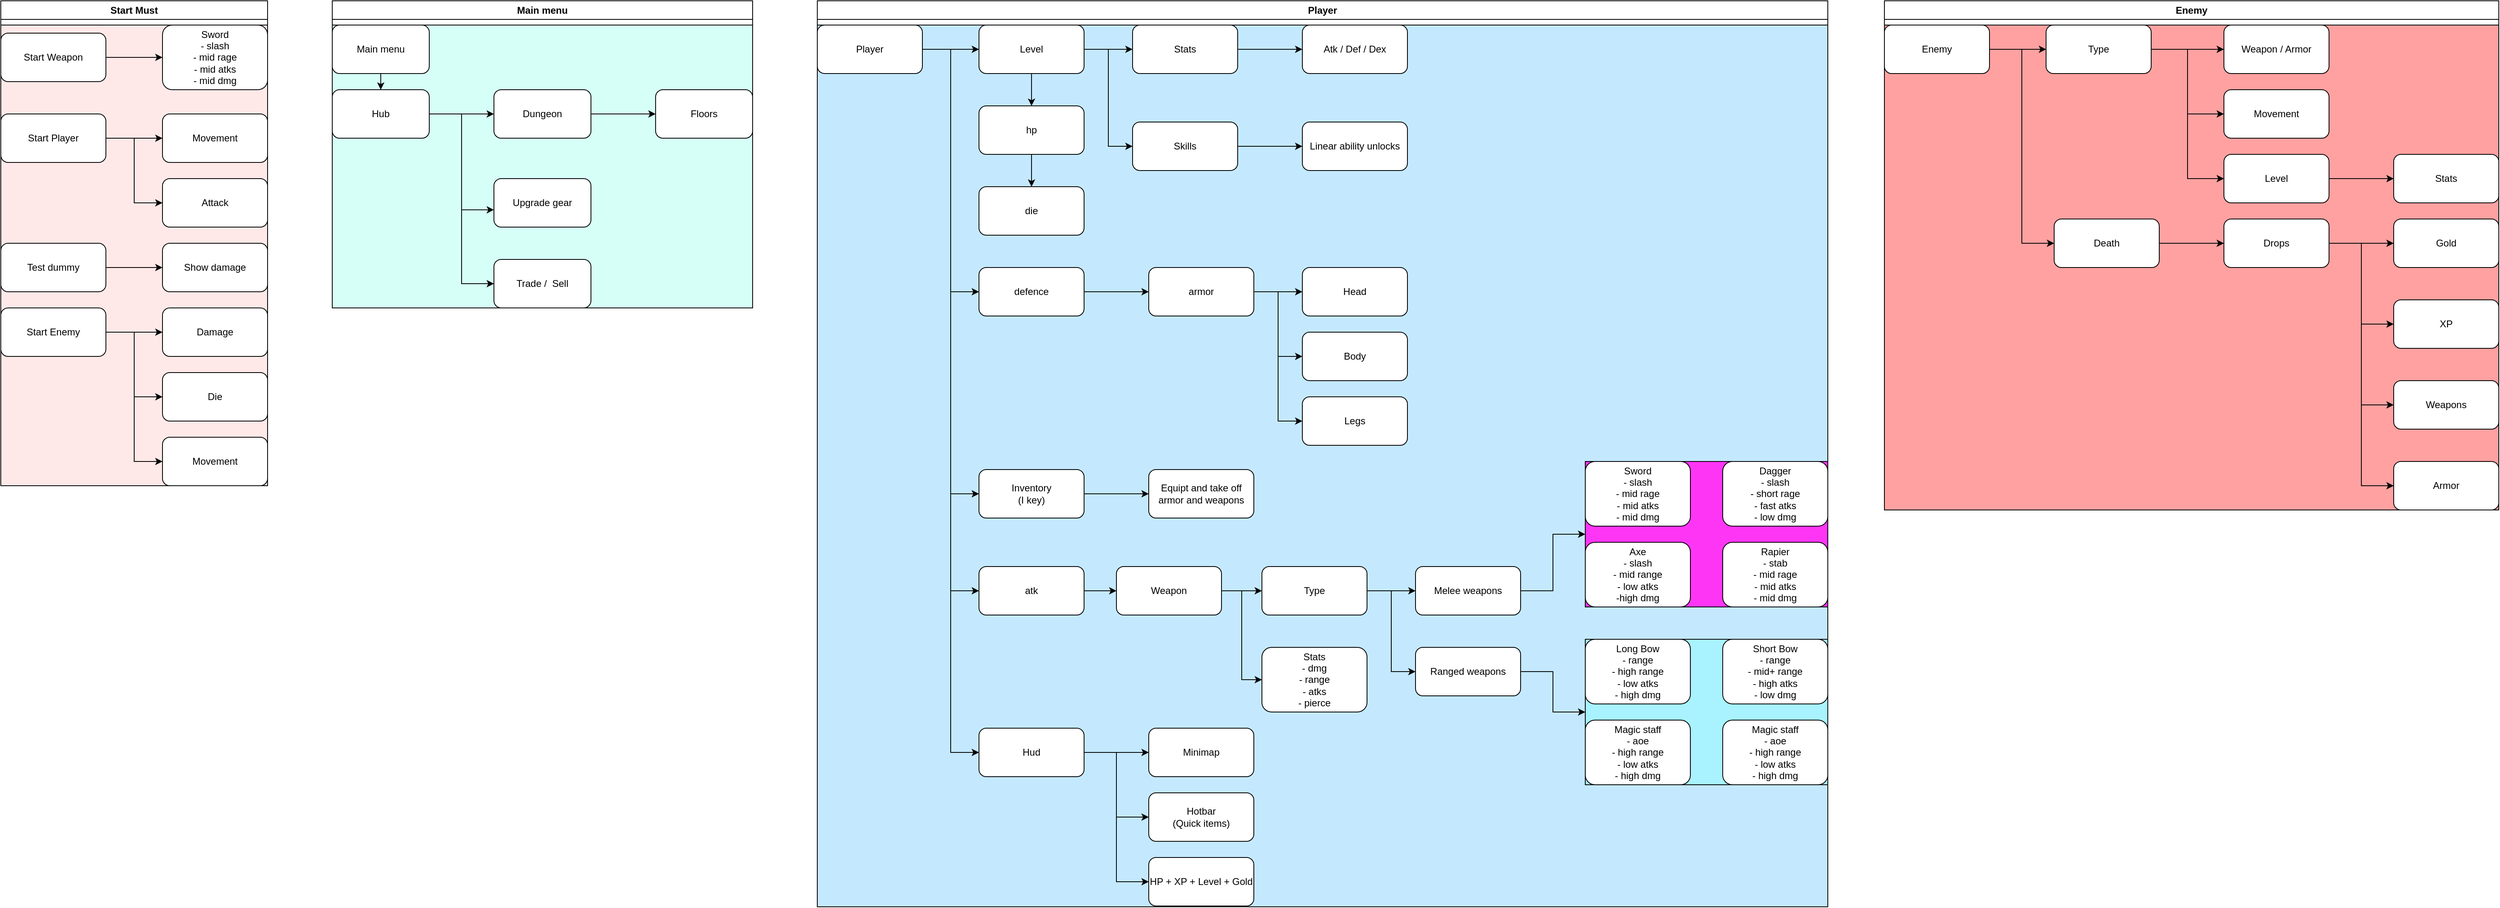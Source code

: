 <mxfile version="21.6.8" type="device">
  <diagram name="Page-1" id="mqtEi6wbtd7gNWTVLWyt">
    <mxGraphModel dx="4095" dy="1740" grid="1" gridSize="10" guides="1" tooltips="1" connect="1" arrows="1" fold="1" page="1" pageScale="1" pageWidth="827" pageHeight="1169" math="0" shadow="0">
      <root>
        <mxCell id="0" />
        <mxCell id="1" parent="0" />
        <mxCell id="Jrv9yYUr9FENAy5u5AD0-74" value="Start Must" style="swimlane;whiteSpace=wrap;html=1;" vertex="1" parent="1">
          <mxGeometry x="-810" width="330" height="600" as="geometry">
            <mxRectangle x="-580" y="250" width="100" height="30" as="alternateBounds" />
          </mxGeometry>
        </mxCell>
        <mxCell id="Jrv9yYUr9FENAy5u5AD0-71" value="" style="group" vertex="1" connectable="0" parent="Jrv9yYUr9FENAy5u5AD0-74">
          <mxGeometry y="30" width="330" height="570" as="geometry" />
        </mxCell>
        <mxCell id="Jrv9yYUr9FENAy5u5AD0-68" value="" style="rounded=0;whiteSpace=wrap;html=1;fillColor=#FFE9E8;" vertex="1" parent="Jrv9yYUr9FENAy5u5AD0-71">
          <mxGeometry width="330" height="570" as="geometry" />
        </mxCell>
        <mxCell id="Jrv9yYUr9FENAy5u5AD0-48" value="Start Weapon" style="rounded=1;whiteSpace=wrap;html=1;" vertex="1" parent="Jrv9yYUr9FENAy5u5AD0-71">
          <mxGeometry y="10" width="130" height="60" as="geometry" />
        </mxCell>
        <mxCell id="Jrv9yYUr9FENAy5u5AD0-51" value="Sword&lt;br&gt;- slash&lt;br&gt;- mid rage&lt;br&gt;- mid atks&lt;br&gt;- mid dmg" style="rounded=1;whiteSpace=wrap;html=1;" vertex="1" parent="Jrv9yYUr9FENAy5u5AD0-71">
          <mxGeometry x="200" width="130" height="80" as="geometry" />
        </mxCell>
        <mxCell id="Jrv9yYUr9FENAy5u5AD0-52" style="edgeStyle=orthogonalEdgeStyle;rounded=0;orthogonalLoop=1;jettySize=auto;html=1;entryX=0;entryY=0.5;entryDx=0;entryDy=0;" edge="1" parent="Jrv9yYUr9FENAy5u5AD0-71" source="Jrv9yYUr9FENAy5u5AD0-48" target="Jrv9yYUr9FENAy5u5AD0-51">
          <mxGeometry relative="1" as="geometry" />
        </mxCell>
        <mxCell id="Jrv9yYUr9FENAy5u5AD0-53" value="Start Player" style="rounded=1;whiteSpace=wrap;html=1;" vertex="1" parent="Jrv9yYUr9FENAy5u5AD0-71">
          <mxGeometry y="110" width="130" height="60" as="geometry" />
        </mxCell>
        <mxCell id="Jrv9yYUr9FENAy5u5AD0-54" value="Movement" style="rounded=1;whiteSpace=wrap;html=1;" vertex="1" parent="Jrv9yYUr9FENAy5u5AD0-71">
          <mxGeometry x="200" y="110" width="130" height="60" as="geometry" />
        </mxCell>
        <mxCell id="Jrv9yYUr9FENAy5u5AD0-55" value="" style="edgeStyle=orthogonalEdgeStyle;rounded=0;orthogonalLoop=1;jettySize=auto;html=1;" edge="1" parent="Jrv9yYUr9FENAy5u5AD0-71" source="Jrv9yYUr9FENAy5u5AD0-53" target="Jrv9yYUr9FENAy5u5AD0-54">
          <mxGeometry relative="1" as="geometry" />
        </mxCell>
        <mxCell id="Jrv9yYUr9FENAy5u5AD0-56" value="Attack" style="rounded=1;whiteSpace=wrap;html=1;" vertex="1" parent="Jrv9yYUr9FENAy5u5AD0-71">
          <mxGeometry x="200" y="190" width="130" height="60" as="geometry" />
        </mxCell>
        <mxCell id="Jrv9yYUr9FENAy5u5AD0-57" style="edgeStyle=orthogonalEdgeStyle;rounded=0;orthogonalLoop=1;jettySize=auto;html=1;entryX=0;entryY=0.5;entryDx=0;entryDy=0;" edge="1" parent="Jrv9yYUr9FENAy5u5AD0-71" source="Jrv9yYUr9FENAy5u5AD0-53" target="Jrv9yYUr9FENAy5u5AD0-56">
          <mxGeometry relative="1" as="geometry" />
        </mxCell>
        <mxCell id="Jrv9yYUr9FENAy5u5AD0-44" value="Test dummy" style="rounded=1;whiteSpace=wrap;html=1;" vertex="1" parent="Jrv9yYUr9FENAy5u5AD0-71">
          <mxGeometry y="270" width="130" height="60" as="geometry" />
        </mxCell>
        <mxCell id="Jrv9yYUr9FENAy5u5AD0-45" value="Show damage" style="rounded=1;whiteSpace=wrap;html=1;" vertex="1" parent="Jrv9yYUr9FENAy5u5AD0-71">
          <mxGeometry x="200" y="270" width="130" height="60" as="geometry" />
        </mxCell>
        <mxCell id="Jrv9yYUr9FENAy5u5AD0-46" value="" style="edgeStyle=orthogonalEdgeStyle;rounded=0;orthogonalLoop=1;jettySize=auto;html=1;" edge="1" parent="Jrv9yYUr9FENAy5u5AD0-71" source="Jrv9yYUr9FENAy5u5AD0-44" target="Jrv9yYUr9FENAy5u5AD0-45">
          <mxGeometry relative="1" as="geometry" />
        </mxCell>
        <mxCell id="Jrv9yYUr9FENAy5u5AD0-58" value="Start Enemy" style="rounded=1;whiteSpace=wrap;html=1;" vertex="1" parent="Jrv9yYUr9FENAy5u5AD0-71">
          <mxGeometry y="350" width="130" height="60" as="geometry" />
        </mxCell>
        <mxCell id="Jrv9yYUr9FENAy5u5AD0-59" value="Damage" style="rounded=1;whiteSpace=wrap;html=1;" vertex="1" parent="Jrv9yYUr9FENAy5u5AD0-71">
          <mxGeometry x="200" y="350" width="130" height="60" as="geometry" />
        </mxCell>
        <mxCell id="Jrv9yYUr9FENAy5u5AD0-60" value="" style="edgeStyle=orthogonalEdgeStyle;rounded=0;orthogonalLoop=1;jettySize=auto;html=1;" edge="1" parent="Jrv9yYUr9FENAy5u5AD0-71" source="Jrv9yYUr9FENAy5u5AD0-58" target="Jrv9yYUr9FENAy5u5AD0-59">
          <mxGeometry relative="1" as="geometry" />
        </mxCell>
        <mxCell id="Jrv9yYUr9FENAy5u5AD0-61" value="Die" style="rounded=1;whiteSpace=wrap;html=1;" vertex="1" parent="Jrv9yYUr9FENAy5u5AD0-71">
          <mxGeometry x="200" y="430" width="130" height="60" as="geometry" />
        </mxCell>
        <mxCell id="Jrv9yYUr9FENAy5u5AD0-63" style="edgeStyle=orthogonalEdgeStyle;rounded=0;orthogonalLoop=1;jettySize=auto;html=1;entryX=0;entryY=0.5;entryDx=0;entryDy=0;" edge="1" parent="Jrv9yYUr9FENAy5u5AD0-71" source="Jrv9yYUr9FENAy5u5AD0-58" target="Jrv9yYUr9FENAy5u5AD0-61">
          <mxGeometry relative="1" as="geometry" />
        </mxCell>
        <mxCell id="Jrv9yYUr9FENAy5u5AD0-62" value="Movement" style="rounded=1;whiteSpace=wrap;html=1;" vertex="1" parent="Jrv9yYUr9FENAy5u5AD0-71">
          <mxGeometry x="200" y="510" width="130" height="60" as="geometry" />
        </mxCell>
        <mxCell id="Jrv9yYUr9FENAy5u5AD0-64" style="edgeStyle=orthogonalEdgeStyle;rounded=0;orthogonalLoop=1;jettySize=auto;html=1;entryX=0;entryY=0.5;entryDx=0;entryDy=0;" edge="1" parent="Jrv9yYUr9FENAy5u5AD0-71" source="Jrv9yYUr9FENAy5u5AD0-58" target="Jrv9yYUr9FENAy5u5AD0-62">
          <mxGeometry relative="1" as="geometry" />
        </mxCell>
        <mxCell id="Jrv9yYUr9FENAy5u5AD0-88" value="Main menu" style="swimlane;whiteSpace=wrap;html=1;" vertex="1" parent="1">
          <mxGeometry x="-400" width="520" height="380" as="geometry" />
        </mxCell>
        <mxCell id="Rbtv3UpTWCVs-RguMWbC-48" value="" style="group;fillColor=#C2F9FF;" parent="Jrv9yYUr9FENAy5u5AD0-88" vertex="1" connectable="0">
          <mxGeometry y="30" width="520" height="350" as="geometry" />
        </mxCell>
        <mxCell id="Jrv9yYUr9FENAy5u5AD0-87" value="" style="rounded=0;whiteSpace=wrap;html=1;fillColor=#D6FFF8;" vertex="1" parent="Rbtv3UpTWCVs-RguMWbC-48">
          <mxGeometry width="520" height="350" as="geometry" />
        </mxCell>
        <mxCell id="nUmG_qE6p_w9QVzI2zMw-5" value="Main menu" style="rounded=1;whiteSpace=wrap;html=1;" parent="Rbtv3UpTWCVs-RguMWbC-48" vertex="1">
          <mxGeometry width="120" height="60" as="geometry" />
        </mxCell>
        <mxCell id="UVIBPFIH5ZQVEdflW_nX-1" value="Hub" style="rounded=1;whiteSpace=wrap;html=1;" parent="Rbtv3UpTWCVs-RguMWbC-48" vertex="1">
          <mxGeometry y="80" width="120" height="60" as="geometry" />
        </mxCell>
        <mxCell id="UVIBPFIH5ZQVEdflW_nX-2" value="" style="edgeStyle=orthogonalEdgeStyle;rounded=0;orthogonalLoop=1;jettySize=auto;html=1;" parent="Rbtv3UpTWCVs-RguMWbC-48" source="nUmG_qE6p_w9QVzI2zMw-5" target="UVIBPFIH5ZQVEdflW_nX-1" edge="1">
          <mxGeometry relative="1" as="geometry" />
        </mxCell>
        <mxCell id="UVIBPFIH5ZQVEdflW_nX-3" value="Dungeon" style="rounded=1;whiteSpace=wrap;html=1;" parent="Rbtv3UpTWCVs-RguMWbC-48" vertex="1">
          <mxGeometry x="200" y="80" width="120" height="60" as="geometry" />
        </mxCell>
        <mxCell id="UVIBPFIH5ZQVEdflW_nX-4" value="" style="edgeStyle=orthogonalEdgeStyle;rounded=0;orthogonalLoop=1;jettySize=auto;html=1;" parent="Rbtv3UpTWCVs-RguMWbC-48" source="UVIBPFIH5ZQVEdflW_nX-1" target="UVIBPFIH5ZQVEdflW_nX-3" edge="1">
          <mxGeometry relative="1" as="geometry" />
        </mxCell>
        <mxCell id="UVIBPFIH5ZQVEdflW_nX-5" value="Floors" style="rounded=1;whiteSpace=wrap;html=1;" parent="Rbtv3UpTWCVs-RguMWbC-48" vertex="1">
          <mxGeometry x="400" y="80" width="120" height="60" as="geometry" />
        </mxCell>
        <mxCell id="UVIBPFIH5ZQVEdflW_nX-6" value="" style="edgeStyle=orthogonalEdgeStyle;rounded=0;orthogonalLoop=1;jettySize=auto;html=1;" parent="Rbtv3UpTWCVs-RguMWbC-48" source="UVIBPFIH5ZQVEdflW_nX-3" target="UVIBPFIH5ZQVEdflW_nX-5" edge="1">
          <mxGeometry relative="1" as="geometry" />
        </mxCell>
        <mxCell id="UVIBPFIH5ZQVEdflW_nX-7" value="Upgrade gear" style="rounded=1;whiteSpace=wrap;html=1;" parent="Rbtv3UpTWCVs-RguMWbC-48" vertex="1">
          <mxGeometry x="200" y="190" width="120" height="60" as="geometry" />
        </mxCell>
        <mxCell id="UVIBPFIH5ZQVEdflW_nX-8" style="edgeStyle=orthogonalEdgeStyle;rounded=0;orthogonalLoop=1;jettySize=auto;html=1;entryX=0;entryY=0.643;entryDx=0;entryDy=0;entryPerimeter=0;" parent="Rbtv3UpTWCVs-RguMWbC-48" source="UVIBPFIH5ZQVEdflW_nX-1" target="UVIBPFIH5ZQVEdflW_nX-7" edge="1">
          <mxGeometry relative="1" as="geometry" />
        </mxCell>
        <mxCell id="UVIBPFIH5ZQVEdflW_nX-9" value="Trade /&amp;nbsp; Sell" style="rounded=1;whiteSpace=wrap;html=1;" parent="Rbtv3UpTWCVs-RguMWbC-48" vertex="1">
          <mxGeometry x="200" y="290" width="120" height="60" as="geometry" />
        </mxCell>
        <mxCell id="UVIBPFIH5ZQVEdflW_nX-10" style="edgeStyle=orthogonalEdgeStyle;rounded=0;orthogonalLoop=1;jettySize=auto;html=1;entryX=0;entryY=0.5;entryDx=0;entryDy=0;" parent="Rbtv3UpTWCVs-RguMWbC-48" source="UVIBPFIH5ZQVEdflW_nX-1" target="UVIBPFIH5ZQVEdflW_nX-9" edge="1">
          <mxGeometry relative="1" as="geometry" />
        </mxCell>
        <mxCell id="Jrv9yYUr9FENAy5u5AD0-89" value="Player" style="swimlane;whiteSpace=wrap;html=1;" vertex="1" parent="1">
          <mxGeometry x="200" width="1250" height="1120" as="geometry" />
        </mxCell>
        <mxCell id="Jrv9yYUr9FENAy5u5AD0-117" value="" style="rounded=0;whiteSpace=wrap;html=1;fillColor=#C4E9FF;" vertex="1" parent="Jrv9yYUr9FENAy5u5AD0-89">
          <mxGeometry y="30" width="1250" height="1091" as="geometry" />
        </mxCell>
        <mxCell id="UVIBPFIH5ZQVEdflW_nX-11" value="Player" style="rounded=1;whiteSpace=wrap;html=1;" parent="Jrv9yYUr9FENAy5u5AD0-89" vertex="1">
          <mxGeometry y="30" width="130" height="60" as="geometry" />
        </mxCell>
        <mxCell id="UVIBPFIH5ZQVEdflW_nX-12" value="Weapon" style="rounded=1;whiteSpace=wrap;html=1;" parent="Jrv9yYUr9FENAy5u5AD0-89" vertex="1">
          <mxGeometry x="370" y="700" width="130" height="60" as="geometry" />
        </mxCell>
        <mxCell id="UVIBPFIH5ZQVEdflW_nX-13" value="Type" style="rounded=1;whiteSpace=wrap;html=1;" parent="Jrv9yYUr9FENAy5u5AD0-89" vertex="1">
          <mxGeometry x="550" y="700" width="130" height="60" as="geometry" />
        </mxCell>
        <mxCell id="Jrv9yYUr9FENAy5u5AD0-109" style="edgeStyle=orthogonalEdgeStyle;rounded=0;orthogonalLoop=1;jettySize=auto;html=1;entryX=0;entryY=0.5;entryDx=0;entryDy=0;" edge="1" parent="Jrv9yYUr9FENAy5u5AD0-89" source="UVIBPFIH5ZQVEdflW_nX-12" target="UVIBPFIH5ZQVEdflW_nX-13">
          <mxGeometry relative="1" as="geometry" />
        </mxCell>
        <mxCell id="UVIBPFIH5ZQVEdflW_nX-25" value="Level" style="rounded=1;whiteSpace=wrap;html=1;" parent="Jrv9yYUr9FENAy5u5AD0-89" vertex="1">
          <mxGeometry x="200" y="30" width="130" height="60" as="geometry" />
        </mxCell>
        <mxCell id="UVIBPFIH5ZQVEdflW_nX-26" style="edgeStyle=orthogonalEdgeStyle;rounded=0;orthogonalLoop=1;jettySize=auto;html=1;entryX=0;entryY=0.5;entryDx=0;entryDy=0;" parent="Jrv9yYUr9FENAy5u5AD0-89" source="UVIBPFIH5ZQVEdflW_nX-11" target="UVIBPFIH5ZQVEdflW_nX-25" edge="1">
          <mxGeometry relative="1" as="geometry" />
        </mxCell>
        <mxCell id="UVIBPFIH5ZQVEdflW_nX-27" value="Stats" style="rounded=1;whiteSpace=wrap;html=1;" parent="Jrv9yYUr9FENAy5u5AD0-89" vertex="1">
          <mxGeometry x="390" y="30" width="130" height="60" as="geometry" />
        </mxCell>
        <mxCell id="UVIBPFIH5ZQVEdflW_nX-28" style="edgeStyle=orthogonalEdgeStyle;rounded=0;orthogonalLoop=1;jettySize=auto;html=1;entryX=0;entryY=0.5;entryDx=0;entryDy=0;" parent="Jrv9yYUr9FENAy5u5AD0-89" source="UVIBPFIH5ZQVEdflW_nX-25" target="UVIBPFIH5ZQVEdflW_nX-27" edge="1">
          <mxGeometry relative="1" as="geometry" />
        </mxCell>
        <mxCell id="UVIBPFIH5ZQVEdflW_nX-29" value="Skills" style="rounded=1;whiteSpace=wrap;html=1;" parent="Jrv9yYUr9FENAy5u5AD0-89" vertex="1">
          <mxGeometry x="390" y="150" width="130" height="60" as="geometry" />
        </mxCell>
        <mxCell id="UVIBPFIH5ZQVEdflW_nX-30" style="edgeStyle=orthogonalEdgeStyle;rounded=0;orthogonalLoop=1;jettySize=auto;html=1;entryX=0;entryY=0.5;entryDx=0;entryDy=0;" parent="Jrv9yYUr9FENAy5u5AD0-89" source="UVIBPFIH5ZQVEdflW_nX-25" target="UVIBPFIH5ZQVEdflW_nX-29" edge="1">
          <mxGeometry relative="1" as="geometry" />
        </mxCell>
        <mxCell id="UVIBPFIH5ZQVEdflW_nX-31" value="Atk / Def / Dex" style="rounded=1;whiteSpace=wrap;html=1;" parent="Jrv9yYUr9FENAy5u5AD0-89" vertex="1">
          <mxGeometry x="600" y="30" width="130" height="60" as="geometry" />
        </mxCell>
        <mxCell id="UVIBPFIH5ZQVEdflW_nX-32" value="" style="edgeStyle=orthogonalEdgeStyle;rounded=0;orthogonalLoop=1;jettySize=auto;html=1;" parent="Jrv9yYUr9FENAy5u5AD0-89" source="UVIBPFIH5ZQVEdflW_nX-27" target="UVIBPFIH5ZQVEdflW_nX-31" edge="1">
          <mxGeometry relative="1" as="geometry" />
        </mxCell>
        <mxCell id="Rbtv3UpTWCVs-RguMWbC-2" value="Linear ability unlocks" style="rounded=1;whiteSpace=wrap;html=1;" parent="Jrv9yYUr9FENAy5u5AD0-89" vertex="1">
          <mxGeometry x="600" y="150" width="130" height="60" as="geometry" />
        </mxCell>
        <mxCell id="Rbtv3UpTWCVs-RguMWbC-3" value="" style="edgeStyle=orthogonalEdgeStyle;rounded=0;orthogonalLoop=1;jettySize=auto;html=1;" parent="Jrv9yYUr9FENAy5u5AD0-89" source="UVIBPFIH5ZQVEdflW_nX-29" target="Rbtv3UpTWCVs-RguMWbC-2" edge="1">
          <mxGeometry relative="1" as="geometry" />
        </mxCell>
        <mxCell id="Rbtv3UpTWCVs-RguMWbC-5" value="Stats&lt;br&gt;- dmg&lt;br&gt;- range&lt;br&gt;- atks&lt;br&gt;- pierce" style="rounded=1;whiteSpace=wrap;html=1;" parent="Jrv9yYUr9FENAy5u5AD0-89" vertex="1">
          <mxGeometry x="550" y="800" width="130" height="80" as="geometry" />
        </mxCell>
        <mxCell id="Jrv9yYUr9FENAy5u5AD0-110" style="edgeStyle=orthogonalEdgeStyle;rounded=0;orthogonalLoop=1;jettySize=auto;html=1;entryX=0;entryY=0.5;entryDx=0;entryDy=0;" edge="1" parent="Jrv9yYUr9FENAy5u5AD0-89" source="UVIBPFIH5ZQVEdflW_nX-12" target="Rbtv3UpTWCVs-RguMWbC-5">
          <mxGeometry relative="1" as="geometry" />
        </mxCell>
        <mxCell id="Jrv9yYUr9FENAy5u5AD0-111" style="edgeStyle=orthogonalEdgeStyle;rounded=0;orthogonalLoop=1;jettySize=auto;html=1;entryX=0;entryY=0.5;entryDx=0;entryDy=0;" edge="1" parent="Jrv9yYUr9FENAy5u5AD0-89" source="Rbtv3UpTWCVs-RguMWbC-10" target="UVIBPFIH5ZQVEdflW_nX-12">
          <mxGeometry relative="1" as="geometry" />
        </mxCell>
        <mxCell id="Rbtv3UpTWCVs-RguMWbC-10" value="atk" style="rounded=1;whiteSpace=wrap;html=1;" parent="Jrv9yYUr9FENAy5u5AD0-89" vertex="1">
          <mxGeometry x="200" y="700" width="130" height="60" as="geometry" />
        </mxCell>
        <mxCell id="Rbtv3UpTWCVs-RguMWbC-13" value="hp" style="rounded=1;whiteSpace=wrap;html=1;" parent="Jrv9yYUr9FENAy5u5AD0-89" vertex="1">
          <mxGeometry x="200" y="130" width="130" height="60" as="geometry" />
        </mxCell>
        <mxCell id="Rbtv3UpTWCVs-RguMWbC-16" style="edgeStyle=orthogonalEdgeStyle;rounded=0;orthogonalLoop=1;jettySize=auto;html=1;entryX=0.5;entryY=0;entryDx=0;entryDy=0;" parent="Jrv9yYUr9FENAy5u5AD0-89" source="UVIBPFIH5ZQVEdflW_nX-25" target="Rbtv3UpTWCVs-RguMWbC-13" edge="1">
          <mxGeometry relative="1" as="geometry" />
        </mxCell>
        <mxCell id="Rbtv3UpTWCVs-RguMWbC-14" value="die" style="rounded=1;whiteSpace=wrap;html=1;" parent="Jrv9yYUr9FENAy5u5AD0-89" vertex="1">
          <mxGeometry x="200" y="230" width="130" height="60" as="geometry" />
        </mxCell>
        <mxCell id="Rbtv3UpTWCVs-RguMWbC-15" value="" style="edgeStyle=orthogonalEdgeStyle;rounded=0;orthogonalLoop=1;jettySize=auto;html=1;" parent="Jrv9yYUr9FENAy5u5AD0-89" source="Rbtv3UpTWCVs-RguMWbC-13" target="Rbtv3UpTWCVs-RguMWbC-14" edge="1">
          <mxGeometry relative="1" as="geometry" />
        </mxCell>
        <mxCell id="Rbtv3UpTWCVs-RguMWbC-27" value="defence" style="rounded=1;whiteSpace=wrap;html=1;" parent="Jrv9yYUr9FENAy5u5AD0-89" vertex="1">
          <mxGeometry x="200" y="330" width="130" height="60" as="geometry" />
        </mxCell>
        <mxCell id="Rbtv3UpTWCVs-RguMWbC-32" value="armor" style="rounded=1;whiteSpace=wrap;html=1;" parent="Jrv9yYUr9FENAy5u5AD0-89" vertex="1">
          <mxGeometry x="410" y="330" width="130" height="60" as="geometry" />
        </mxCell>
        <mxCell id="Rbtv3UpTWCVs-RguMWbC-33" value="" style="edgeStyle=orthogonalEdgeStyle;rounded=0;orthogonalLoop=1;jettySize=auto;html=1;" parent="Jrv9yYUr9FENAy5u5AD0-89" source="Rbtv3UpTWCVs-RguMWbC-27" target="Rbtv3UpTWCVs-RguMWbC-32" edge="1">
          <mxGeometry relative="1" as="geometry" />
        </mxCell>
        <mxCell id="Rbtv3UpTWCVs-RguMWbC-34" value="Head" style="rounded=1;whiteSpace=wrap;html=1;" parent="Jrv9yYUr9FENAy5u5AD0-89" vertex="1">
          <mxGeometry x="600" y="330" width="130" height="60" as="geometry" />
        </mxCell>
        <mxCell id="Rbtv3UpTWCVs-RguMWbC-43" style="edgeStyle=orthogonalEdgeStyle;rounded=0;orthogonalLoop=1;jettySize=auto;html=1;entryX=0;entryY=0.5;entryDx=0;entryDy=0;" parent="Jrv9yYUr9FENAy5u5AD0-89" source="Rbtv3UpTWCVs-RguMWbC-32" target="Rbtv3UpTWCVs-RguMWbC-34" edge="1">
          <mxGeometry relative="1" as="geometry" />
        </mxCell>
        <mxCell id="Rbtv3UpTWCVs-RguMWbC-37" value="Legs" style="rounded=1;whiteSpace=wrap;html=1;" parent="Jrv9yYUr9FENAy5u5AD0-89" vertex="1">
          <mxGeometry x="600" y="490" width="130" height="60" as="geometry" />
        </mxCell>
        <mxCell id="Rbtv3UpTWCVs-RguMWbC-45" style="edgeStyle=orthogonalEdgeStyle;rounded=0;orthogonalLoop=1;jettySize=auto;html=1;entryX=0;entryY=0.5;entryDx=0;entryDy=0;" parent="Jrv9yYUr9FENAy5u5AD0-89" source="Rbtv3UpTWCVs-RguMWbC-32" target="Rbtv3UpTWCVs-RguMWbC-37" edge="1">
          <mxGeometry relative="1" as="geometry" />
        </mxCell>
        <mxCell id="Rbtv3UpTWCVs-RguMWbC-36" value="Body" style="rounded=1;whiteSpace=wrap;html=1;" parent="Jrv9yYUr9FENAy5u5AD0-89" vertex="1">
          <mxGeometry x="600" y="410" width="130" height="60" as="geometry" />
        </mxCell>
        <mxCell id="Rbtv3UpTWCVs-RguMWbC-44" style="edgeStyle=orthogonalEdgeStyle;rounded=0;orthogonalLoop=1;jettySize=auto;html=1;entryX=0;entryY=0.5;entryDx=0;entryDy=0;" parent="Jrv9yYUr9FENAy5u5AD0-89" source="Rbtv3UpTWCVs-RguMWbC-32" target="Rbtv3UpTWCVs-RguMWbC-36" edge="1">
          <mxGeometry relative="1" as="geometry" />
        </mxCell>
        <mxCell id="Rbtv3UpTWCVs-RguMWbC-58" style="edgeStyle=orthogonalEdgeStyle;rounded=0;orthogonalLoop=1;jettySize=auto;html=1;exitX=0.5;exitY=1;exitDx=0;exitDy=0;" parent="Jrv9yYUr9FENAy5u5AD0-89" source="Rbtv3UpTWCVs-RguMWbC-32" target="Rbtv3UpTWCVs-RguMWbC-32" edge="1">
          <mxGeometry relative="1" as="geometry" />
        </mxCell>
        <mxCell id="Jrv9yYUr9FENAy5u5AD0-2" value="Melee weapons" style="rounded=1;whiteSpace=wrap;html=1;" vertex="1" parent="Jrv9yYUr9FENAy5u5AD0-89">
          <mxGeometry x="740" y="700" width="130" height="60" as="geometry" />
        </mxCell>
        <mxCell id="Jrv9yYUr9FENAy5u5AD0-115" style="edgeStyle=orthogonalEdgeStyle;rounded=0;orthogonalLoop=1;jettySize=auto;html=1;entryX=0;entryY=0.5;entryDx=0;entryDy=0;" edge="1" parent="Jrv9yYUr9FENAy5u5AD0-89" source="UVIBPFIH5ZQVEdflW_nX-11" target="Rbtv3UpTWCVs-RguMWbC-10">
          <mxGeometry relative="1" as="geometry" />
        </mxCell>
        <mxCell id="Jrv9yYUr9FENAy5u5AD0-3" value="" style="edgeStyle=orthogonalEdgeStyle;rounded=0;orthogonalLoop=1;jettySize=auto;html=1;" edge="1" parent="Jrv9yYUr9FENAy5u5AD0-89" source="UVIBPFIH5ZQVEdflW_nX-13" target="Jrv9yYUr9FENAy5u5AD0-2">
          <mxGeometry relative="1" as="geometry" />
        </mxCell>
        <mxCell id="Jrv9yYUr9FENAy5u5AD0-4" value="Ranged weapons" style="rounded=1;whiteSpace=wrap;html=1;" vertex="1" parent="Jrv9yYUr9FENAy5u5AD0-89">
          <mxGeometry x="740" y="800" width="130" height="60" as="geometry" />
        </mxCell>
        <mxCell id="Jrv9yYUr9FENAy5u5AD0-5" style="edgeStyle=orthogonalEdgeStyle;rounded=0;orthogonalLoop=1;jettySize=auto;html=1;entryX=0;entryY=0.5;entryDx=0;entryDy=0;" edge="1" parent="Jrv9yYUr9FENAy5u5AD0-89" source="UVIBPFIH5ZQVEdflW_nX-13" target="Jrv9yYUr9FENAy5u5AD0-4">
          <mxGeometry relative="1" as="geometry" />
        </mxCell>
        <mxCell id="Jrv9yYUr9FENAy5u5AD0-12" value="" style="group" vertex="1" connectable="0" parent="Jrv9yYUr9FENAy5u5AD0-89">
          <mxGeometry x="950" y="570" width="300" height="180" as="geometry" />
        </mxCell>
        <mxCell id="Jrv9yYUr9FENAy5u5AD0-11" value="" style="rounded=0;whiteSpace=wrap;html=1;fillColor=#ff35f6;" vertex="1" parent="Jrv9yYUr9FENAy5u5AD0-12">
          <mxGeometry width="300" height="180" as="geometry" />
        </mxCell>
        <mxCell id="UVIBPFIH5ZQVEdflW_nX-15" value="Sword&lt;br&gt;- slash&lt;br&gt;- mid rage&lt;br&gt;- mid atks&lt;br&gt;- mid dmg" style="rounded=1;whiteSpace=wrap;html=1;" parent="Jrv9yYUr9FENAy5u5AD0-12" vertex="1">
          <mxGeometry width="130" height="80" as="geometry" />
        </mxCell>
        <mxCell id="UVIBPFIH5ZQVEdflW_nX-17" value="Axe&lt;br&gt;- slash&lt;br&gt;- mid range&lt;br&gt;- low atks&lt;br&gt;-high dmg" style="rounded=1;whiteSpace=wrap;html=1;" parent="Jrv9yYUr9FENAy5u5AD0-12" vertex="1">
          <mxGeometry y="100" width="130" height="80" as="geometry" />
        </mxCell>
        <mxCell id="Jrv9yYUr9FENAy5u5AD0-6" value="Dagger&lt;br&gt;- slash&lt;br&gt;- short rage&lt;br&gt;- fast atks&lt;br&gt;- low dmg" style="rounded=1;whiteSpace=wrap;html=1;" vertex="1" parent="Jrv9yYUr9FENAy5u5AD0-12">
          <mxGeometry x="170" width="130" height="80" as="geometry" />
        </mxCell>
        <mxCell id="Jrv9yYUr9FENAy5u5AD0-7" value="Rapier&lt;br&gt;- stab&lt;br&gt;- mid rage&lt;br style=&quot;border-color: var(--border-color);&quot;&gt;- mid atks&lt;br style=&quot;border-color: var(--border-color);&quot;&gt;- mid dmg" style="rounded=1;whiteSpace=wrap;html=1;" vertex="1" parent="Jrv9yYUr9FENAy5u5AD0-12">
          <mxGeometry x="170" y="100" width="130" height="80" as="geometry" />
        </mxCell>
        <mxCell id="Jrv9yYUr9FENAy5u5AD0-15" value="" style="group" vertex="1" connectable="0" parent="Jrv9yYUr9FENAy5u5AD0-89">
          <mxGeometry x="950" y="790" width="300" height="180" as="geometry" />
        </mxCell>
        <mxCell id="Jrv9yYUr9FENAy5u5AD0-14" value="" style="rounded=0;whiteSpace=wrap;html=1;fillColor=#A8F3FF;" vertex="1" parent="Jrv9yYUr9FENAy5u5AD0-15">
          <mxGeometry width="300" height="180" as="geometry" />
        </mxCell>
        <mxCell id="UVIBPFIH5ZQVEdflW_nX-20" value="Long Bow&lt;br&gt;- range&lt;br&gt;- high range&lt;br&gt;- low atks&lt;br style=&quot;border-color: var(--border-color);&quot;&gt;- high dmg" style="rounded=1;whiteSpace=wrap;html=1;" parent="Jrv9yYUr9FENAy5u5AD0-15" vertex="1">
          <mxGeometry width="130" height="80" as="geometry" />
        </mxCell>
        <mxCell id="UVIBPFIH5ZQVEdflW_nX-21" value="Magic staff&lt;br&gt;- aoe&lt;br&gt;- high range&lt;br&gt;- low atks&lt;br style=&quot;border-color: var(--border-color);&quot;&gt;- high dmg" style="rounded=1;whiteSpace=wrap;html=1;" parent="Jrv9yYUr9FENAy5u5AD0-15" vertex="1">
          <mxGeometry y="100" width="130" height="80" as="geometry" />
        </mxCell>
        <mxCell id="Jrv9yYUr9FENAy5u5AD0-8" value="Short Bow&lt;br&gt;- range&lt;br&gt;- mid+ range&lt;br&gt;- high atks&lt;br style=&quot;border-color: var(--border-color);&quot;&gt;- low dmg" style="rounded=1;whiteSpace=wrap;html=1;" vertex="1" parent="Jrv9yYUr9FENAy5u5AD0-15">
          <mxGeometry x="170" width="130" height="80" as="geometry" />
        </mxCell>
        <mxCell id="Jrv9yYUr9FENAy5u5AD0-9" value="Magic staff&lt;br&gt;- aoe&lt;br&gt;- high range&lt;br&gt;- low atks&lt;br style=&quot;border-color: var(--border-color);&quot;&gt;- high dmg" style="rounded=1;whiteSpace=wrap;html=1;" vertex="1" parent="Jrv9yYUr9FENAy5u5AD0-15">
          <mxGeometry x="170" y="100" width="130" height="80" as="geometry" />
        </mxCell>
        <mxCell id="Jrv9yYUr9FENAy5u5AD0-16" style="edgeStyle=orthogonalEdgeStyle;rounded=0;orthogonalLoop=1;jettySize=auto;html=1;entryX=0;entryY=0.5;entryDx=0;entryDy=0;" edge="1" parent="Jrv9yYUr9FENAy5u5AD0-89" source="Jrv9yYUr9FENAy5u5AD0-4" target="Jrv9yYUr9FENAy5u5AD0-14">
          <mxGeometry relative="1" as="geometry" />
        </mxCell>
        <mxCell id="Jrv9yYUr9FENAy5u5AD0-96" value="Hud" style="rounded=1;whiteSpace=wrap;html=1;" vertex="1" parent="Jrv9yYUr9FENAy5u5AD0-89">
          <mxGeometry x="200" y="900" width="130" height="60" as="geometry" />
        </mxCell>
        <mxCell id="Jrv9yYUr9FENAy5u5AD0-113" style="edgeStyle=orthogonalEdgeStyle;rounded=0;orthogonalLoop=1;jettySize=auto;html=1;entryX=0;entryY=0.5;entryDx=0;entryDy=0;" edge="1" parent="Jrv9yYUr9FENAy5u5AD0-89" source="UVIBPFIH5ZQVEdflW_nX-11" target="Rbtv3UpTWCVs-RguMWbC-27">
          <mxGeometry relative="1" as="geometry" />
        </mxCell>
        <mxCell id="Jrv9yYUr9FENAy5u5AD0-112" style="edgeStyle=orthogonalEdgeStyle;rounded=0;orthogonalLoop=1;jettySize=auto;html=1;entryX=0;entryY=0.5;entryDx=0;entryDy=0;" edge="1" parent="Jrv9yYUr9FENAy5u5AD0-89" source="Jrv9yYUr9FENAy5u5AD0-2" target="Jrv9yYUr9FENAy5u5AD0-11">
          <mxGeometry relative="1" as="geometry" />
        </mxCell>
        <mxCell id="Jrv9yYUr9FENAy5u5AD0-116" style="edgeStyle=orthogonalEdgeStyle;rounded=0;orthogonalLoop=1;jettySize=auto;html=1;entryX=0;entryY=0.5;entryDx=0;entryDy=0;" edge="1" parent="Jrv9yYUr9FENAy5u5AD0-89" source="UVIBPFIH5ZQVEdflW_nX-11" target="Jrv9yYUr9FENAy5u5AD0-96">
          <mxGeometry relative="1" as="geometry" />
        </mxCell>
        <mxCell id="Jrv9yYUr9FENAy5u5AD0-97" value="Minimap" style="rounded=1;whiteSpace=wrap;html=1;" vertex="1" parent="Jrv9yYUr9FENAy5u5AD0-89">
          <mxGeometry x="410" y="900" width="130" height="60" as="geometry" />
        </mxCell>
        <mxCell id="Jrv9yYUr9FENAy5u5AD0-99" value="Hotbar&lt;br&gt;(Quick items)" style="rounded=1;whiteSpace=wrap;html=1;" vertex="1" parent="Jrv9yYUr9FENAy5u5AD0-89">
          <mxGeometry x="410" y="980" width="130" height="60" as="geometry" />
        </mxCell>
        <mxCell id="Jrv9yYUr9FENAy5u5AD0-100" value="HP + XP + Level + Gold" style="rounded=1;whiteSpace=wrap;html=1;" vertex="1" parent="Jrv9yYUr9FENAy5u5AD0-89">
          <mxGeometry x="410" y="1060" width="130" height="60" as="geometry" />
        </mxCell>
        <mxCell id="Jrv9yYUr9FENAy5u5AD0-106" value="Inventory&lt;br&gt;(I key)" style="rounded=1;whiteSpace=wrap;html=1;" vertex="1" parent="Jrv9yYUr9FENAy5u5AD0-89">
          <mxGeometry x="200" y="580" width="130" height="60" as="geometry" />
        </mxCell>
        <mxCell id="Jrv9yYUr9FENAy5u5AD0-98" value="" style="edgeStyle=orthogonalEdgeStyle;rounded=0;orthogonalLoop=1;jettySize=auto;html=1;" edge="1" parent="Jrv9yYUr9FENAy5u5AD0-89" source="Jrv9yYUr9FENAy5u5AD0-96" target="Jrv9yYUr9FENAy5u5AD0-97">
          <mxGeometry relative="1" as="geometry" />
        </mxCell>
        <mxCell id="Jrv9yYUr9FENAy5u5AD0-107" value="Equipt and take off armor and weapons" style="rounded=1;whiteSpace=wrap;html=1;" vertex="1" parent="Jrv9yYUr9FENAy5u5AD0-89">
          <mxGeometry x="410" y="580" width="130" height="60" as="geometry" />
        </mxCell>
        <mxCell id="Jrv9yYUr9FENAy5u5AD0-101" style="edgeStyle=orthogonalEdgeStyle;rounded=0;orthogonalLoop=1;jettySize=auto;html=1;entryX=0;entryY=0.5;entryDx=0;entryDy=0;" edge="1" parent="Jrv9yYUr9FENAy5u5AD0-89" source="Jrv9yYUr9FENAy5u5AD0-96" target="Jrv9yYUr9FENAy5u5AD0-99">
          <mxGeometry relative="1" as="geometry" />
        </mxCell>
        <mxCell id="Jrv9yYUr9FENAy5u5AD0-102" style="edgeStyle=orthogonalEdgeStyle;rounded=0;orthogonalLoop=1;jettySize=auto;html=1;entryX=0;entryY=0.5;entryDx=0;entryDy=0;" edge="1" parent="Jrv9yYUr9FENAy5u5AD0-89" source="Jrv9yYUr9FENAy5u5AD0-96" target="Jrv9yYUr9FENAy5u5AD0-100">
          <mxGeometry relative="1" as="geometry" />
        </mxCell>
        <mxCell id="Jrv9yYUr9FENAy5u5AD0-114" style="edgeStyle=orthogonalEdgeStyle;rounded=0;orthogonalLoop=1;jettySize=auto;html=1;entryX=0;entryY=0.5;entryDx=0;entryDy=0;" edge="1" parent="Jrv9yYUr9FENAy5u5AD0-89" source="UVIBPFIH5ZQVEdflW_nX-11" target="Jrv9yYUr9FENAy5u5AD0-106">
          <mxGeometry relative="1" as="geometry" />
        </mxCell>
        <mxCell id="Jrv9yYUr9FENAy5u5AD0-108" value="" style="edgeStyle=orthogonalEdgeStyle;rounded=0;orthogonalLoop=1;jettySize=auto;html=1;" edge="1" parent="Jrv9yYUr9FENAy5u5AD0-89" source="Jrv9yYUr9FENAy5u5AD0-106" target="Jrv9yYUr9FENAy5u5AD0-107">
          <mxGeometry relative="1" as="geometry" />
        </mxCell>
        <mxCell id="Jrv9yYUr9FENAy5u5AD0-93" value="Enemy" style="swimlane;whiteSpace=wrap;html=1;" vertex="1" parent="1">
          <mxGeometry x="1520" width="760" height="630" as="geometry" />
        </mxCell>
        <mxCell id="Jrv9yYUr9FENAy5u5AD0-47" value="" style="group" vertex="1" connectable="0" parent="Jrv9yYUr9FENAy5u5AD0-93">
          <mxGeometry y="30" width="760" height="600" as="geometry" />
        </mxCell>
        <mxCell id="Jrv9yYUr9FENAy5u5AD0-92" value="" style="rounded=0;whiteSpace=wrap;html=1;fillColor=#FFA1A1;" vertex="1" parent="Jrv9yYUr9FENAy5u5AD0-47">
          <mxGeometry width="760" height="600" as="geometry" />
        </mxCell>
        <mxCell id="UVIBPFIH5ZQVEdflW_nX-38" value="Enemy" style="rounded=1;whiteSpace=wrap;html=1;" parent="Jrv9yYUr9FENAy5u5AD0-47" vertex="1">
          <mxGeometry width="130" height="60" as="geometry" />
        </mxCell>
        <mxCell id="UVIBPFIH5ZQVEdflW_nX-39" value="Type" style="rounded=1;whiteSpace=wrap;html=1;" parent="Jrv9yYUr9FENAy5u5AD0-47" vertex="1">
          <mxGeometry x="200" width="130" height="60" as="geometry" />
        </mxCell>
        <mxCell id="UVIBPFIH5ZQVEdflW_nX-40" value="" style="edgeStyle=orthogonalEdgeStyle;rounded=0;orthogonalLoop=1;jettySize=auto;html=1;" parent="Jrv9yYUr9FENAy5u5AD0-47" source="UVIBPFIH5ZQVEdflW_nX-38" target="UVIBPFIH5ZQVEdflW_nX-39" edge="1">
          <mxGeometry relative="1" as="geometry" />
        </mxCell>
        <mxCell id="UVIBPFIH5ZQVEdflW_nX-41" value="Weapon / Armor" style="rounded=1;whiteSpace=wrap;html=1;" parent="Jrv9yYUr9FENAy5u5AD0-47" vertex="1">
          <mxGeometry x="420" width="130" height="60" as="geometry" />
        </mxCell>
        <mxCell id="UVIBPFIH5ZQVEdflW_nX-42" value="" style="edgeStyle=orthogonalEdgeStyle;rounded=0;orthogonalLoop=1;jettySize=auto;html=1;" parent="Jrv9yYUr9FENAy5u5AD0-47" source="UVIBPFIH5ZQVEdflW_nX-39" target="UVIBPFIH5ZQVEdflW_nX-41" edge="1">
          <mxGeometry relative="1" as="geometry" />
        </mxCell>
        <mxCell id="UVIBPFIH5ZQVEdflW_nX-43" value="Level" style="rounded=1;whiteSpace=wrap;html=1;" parent="Jrv9yYUr9FENAy5u5AD0-47" vertex="1">
          <mxGeometry x="420" y="160" width="130" height="60" as="geometry" />
        </mxCell>
        <mxCell id="UVIBPFIH5ZQVEdflW_nX-44" style="edgeStyle=orthogonalEdgeStyle;rounded=0;orthogonalLoop=1;jettySize=auto;html=1;entryX=0;entryY=0.5;entryDx=0;entryDy=0;" parent="Jrv9yYUr9FENAy5u5AD0-47" source="UVIBPFIH5ZQVEdflW_nX-39" target="UVIBPFIH5ZQVEdflW_nX-43" edge="1">
          <mxGeometry relative="1" as="geometry" />
        </mxCell>
        <mxCell id="UVIBPFIH5ZQVEdflW_nX-46" value="Stats" style="rounded=1;whiteSpace=wrap;html=1;" parent="Jrv9yYUr9FENAy5u5AD0-47" vertex="1">
          <mxGeometry x="630" y="160" width="130" height="60" as="geometry" />
        </mxCell>
        <mxCell id="UVIBPFIH5ZQVEdflW_nX-47" value="" style="edgeStyle=orthogonalEdgeStyle;rounded=0;orthogonalLoop=1;jettySize=auto;html=1;" parent="Jrv9yYUr9FENAy5u5AD0-47" source="UVIBPFIH5ZQVEdflW_nX-43" target="UVIBPFIH5ZQVEdflW_nX-46" edge="1">
          <mxGeometry relative="1" as="geometry" />
        </mxCell>
        <mxCell id="Rbtv3UpTWCVs-RguMWbC-17" value="Death" style="rounded=1;whiteSpace=wrap;html=1;" parent="Jrv9yYUr9FENAy5u5AD0-47" vertex="1">
          <mxGeometry x="210" y="240" width="130" height="60" as="geometry" />
        </mxCell>
        <mxCell id="Rbtv3UpTWCVs-RguMWbC-18" style="edgeStyle=orthogonalEdgeStyle;rounded=0;orthogonalLoop=1;jettySize=auto;html=1;entryX=0;entryY=0.5;entryDx=0;entryDy=0;" parent="Jrv9yYUr9FENAy5u5AD0-47" source="UVIBPFIH5ZQVEdflW_nX-38" target="Rbtv3UpTWCVs-RguMWbC-17" edge="1">
          <mxGeometry relative="1" as="geometry" />
        </mxCell>
        <mxCell id="Rbtv3UpTWCVs-RguMWbC-19" value="Drops" style="rounded=1;whiteSpace=wrap;html=1;" parent="Jrv9yYUr9FENAy5u5AD0-47" vertex="1">
          <mxGeometry x="420" y="240" width="130" height="60" as="geometry" />
        </mxCell>
        <mxCell id="Rbtv3UpTWCVs-RguMWbC-20" style="edgeStyle=orthogonalEdgeStyle;rounded=0;orthogonalLoop=1;jettySize=auto;html=1;entryX=0;entryY=0.5;entryDx=0;entryDy=0;" parent="Jrv9yYUr9FENAy5u5AD0-47" source="Rbtv3UpTWCVs-RguMWbC-17" target="Rbtv3UpTWCVs-RguMWbC-19" edge="1">
          <mxGeometry relative="1" as="geometry" />
        </mxCell>
        <mxCell id="Rbtv3UpTWCVs-RguMWbC-21" value="Gold" style="rounded=1;whiteSpace=wrap;html=1;" parent="Jrv9yYUr9FENAy5u5AD0-47" vertex="1">
          <mxGeometry x="630" y="240" width="130" height="60" as="geometry" />
        </mxCell>
        <mxCell id="Rbtv3UpTWCVs-RguMWbC-22" style="edgeStyle=orthogonalEdgeStyle;rounded=0;orthogonalLoop=1;jettySize=auto;html=1;entryX=0;entryY=0.5;entryDx=0;entryDy=0;" parent="Jrv9yYUr9FENAy5u5AD0-47" source="Rbtv3UpTWCVs-RguMWbC-19" target="Rbtv3UpTWCVs-RguMWbC-21" edge="1">
          <mxGeometry relative="1" as="geometry" />
        </mxCell>
        <mxCell id="Rbtv3UpTWCVs-RguMWbC-23" value="XP" style="rounded=1;whiteSpace=wrap;html=1;" parent="Jrv9yYUr9FENAy5u5AD0-47" vertex="1">
          <mxGeometry x="630" y="340" width="130" height="60" as="geometry" />
        </mxCell>
        <mxCell id="Rbtv3UpTWCVs-RguMWbC-24" style="edgeStyle=orthogonalEdgeStyle;rounded=0;orthogonalLoop=1;jettySize=auto;html=1;entryX=0;entryY=0.5;entryDx=0;entryDy=0;" parent="Jrv9yYUr9FENAy5u5AD0-47" source="Rbtv3UpTWCVs-RguMWbC-19" target="Rbtv3UpTWCVs-RguMWbC-23" edge="1">
          <mxGeometry relative="1" as="geometry" />
        </mxCell>
        <mxCell id="Rbtv3UpTWCVs-RguMWbC-25" value="Weapons" style="rounded=1;whiteSpace=wrap;html=1;" parent="Jrv9yYUr9FENAy5u5AD0-47" vertex="1">
          <mxGeometry x="630" y="440" width="130" height="60" as="geometry" />
        </mxCell>
        <mxCell id="Rbtv3UpTWCVs-RguMWbC-26" style="edgeStyle=orthogonalEdgeStyle;rounded=0;orthogonalLoop=1;jettySize=auto;html=1;entryX=0;entryY=0.5;entryDx=0;entryDy=0;" parent="Jrv9yYUr9FENAy5u5AD0-47" source="Rbtv3UpTWCVs-RguMWbC-19" target="Rbtv3UpTWCVs-RguMWbC-25" edge="1">
          <mxGeometry relative="1" as="geometry" />
        </mxCell>
        <mxCell id="Rbtv3UpTWCVs-RguMWbC-46" value="Armor" style="rounded=1;whiteSpace=wrap;html=1;" parent="Jrv9yYUr9FENAy5u5AD0-47" vertex="1">
          <mxGeometry x="630" y="540" width="130" height="60" as="geometry" />
        </mxCell>
        <mxCell id="Rbtv3UpTWCVs-RguMWbC-47" style="edgeStyle=orthogonalEdgeStyle;rounded=0;orthogonalLoop=1;jettySize=auto;html=1;entryX=0;entryY=0.5;entryDx=0;entryDy=0;" parent="Jrv9yYUr9FENAy5u5AD0-47" source="Rbtv3UpTWCVs-RguMWbC-19" target="Rbtv3UpTWCVs-RguMWbC-46" edge="1">
          <mxGeometry relative="1" as="geometry" />
        </mxCell>
        <mxCell id="Rbtv3UpTWCVs-RguMWbC-55" value="Movement" style="rounded=1;whiteSpace=wrap;html=1;" parent="Jrv9yYUr9FENAy5u5AD0-47" vertex="1">
          <mxGeometry x="420" y="80" width="130" height="60" as="geometry" />
        </mxCell>
        <mxCell id="Rbtv3UpTWCVs-RguMWbC-56" style="edgeStyle=orthogonalEdgeStyle;rounded=0;orthogonalLoop=1;jettySize=auto;html=1;entryX=0;entryY=0.5;entryDx=0;entryDy=0;" parent="Jrv9yYUr9FENAy5u5AD0-47" source="UVIBPFIH5ZQVEdflW_nX-39" target="Rbtv3UpTWCVs-RguMWbC-55" edge="1">
          <mxGeometry relative="1" as="geometry" />
        </mxCell>
      </root>
    </mxGraphModel>
  </diagram>
</mxfile>
